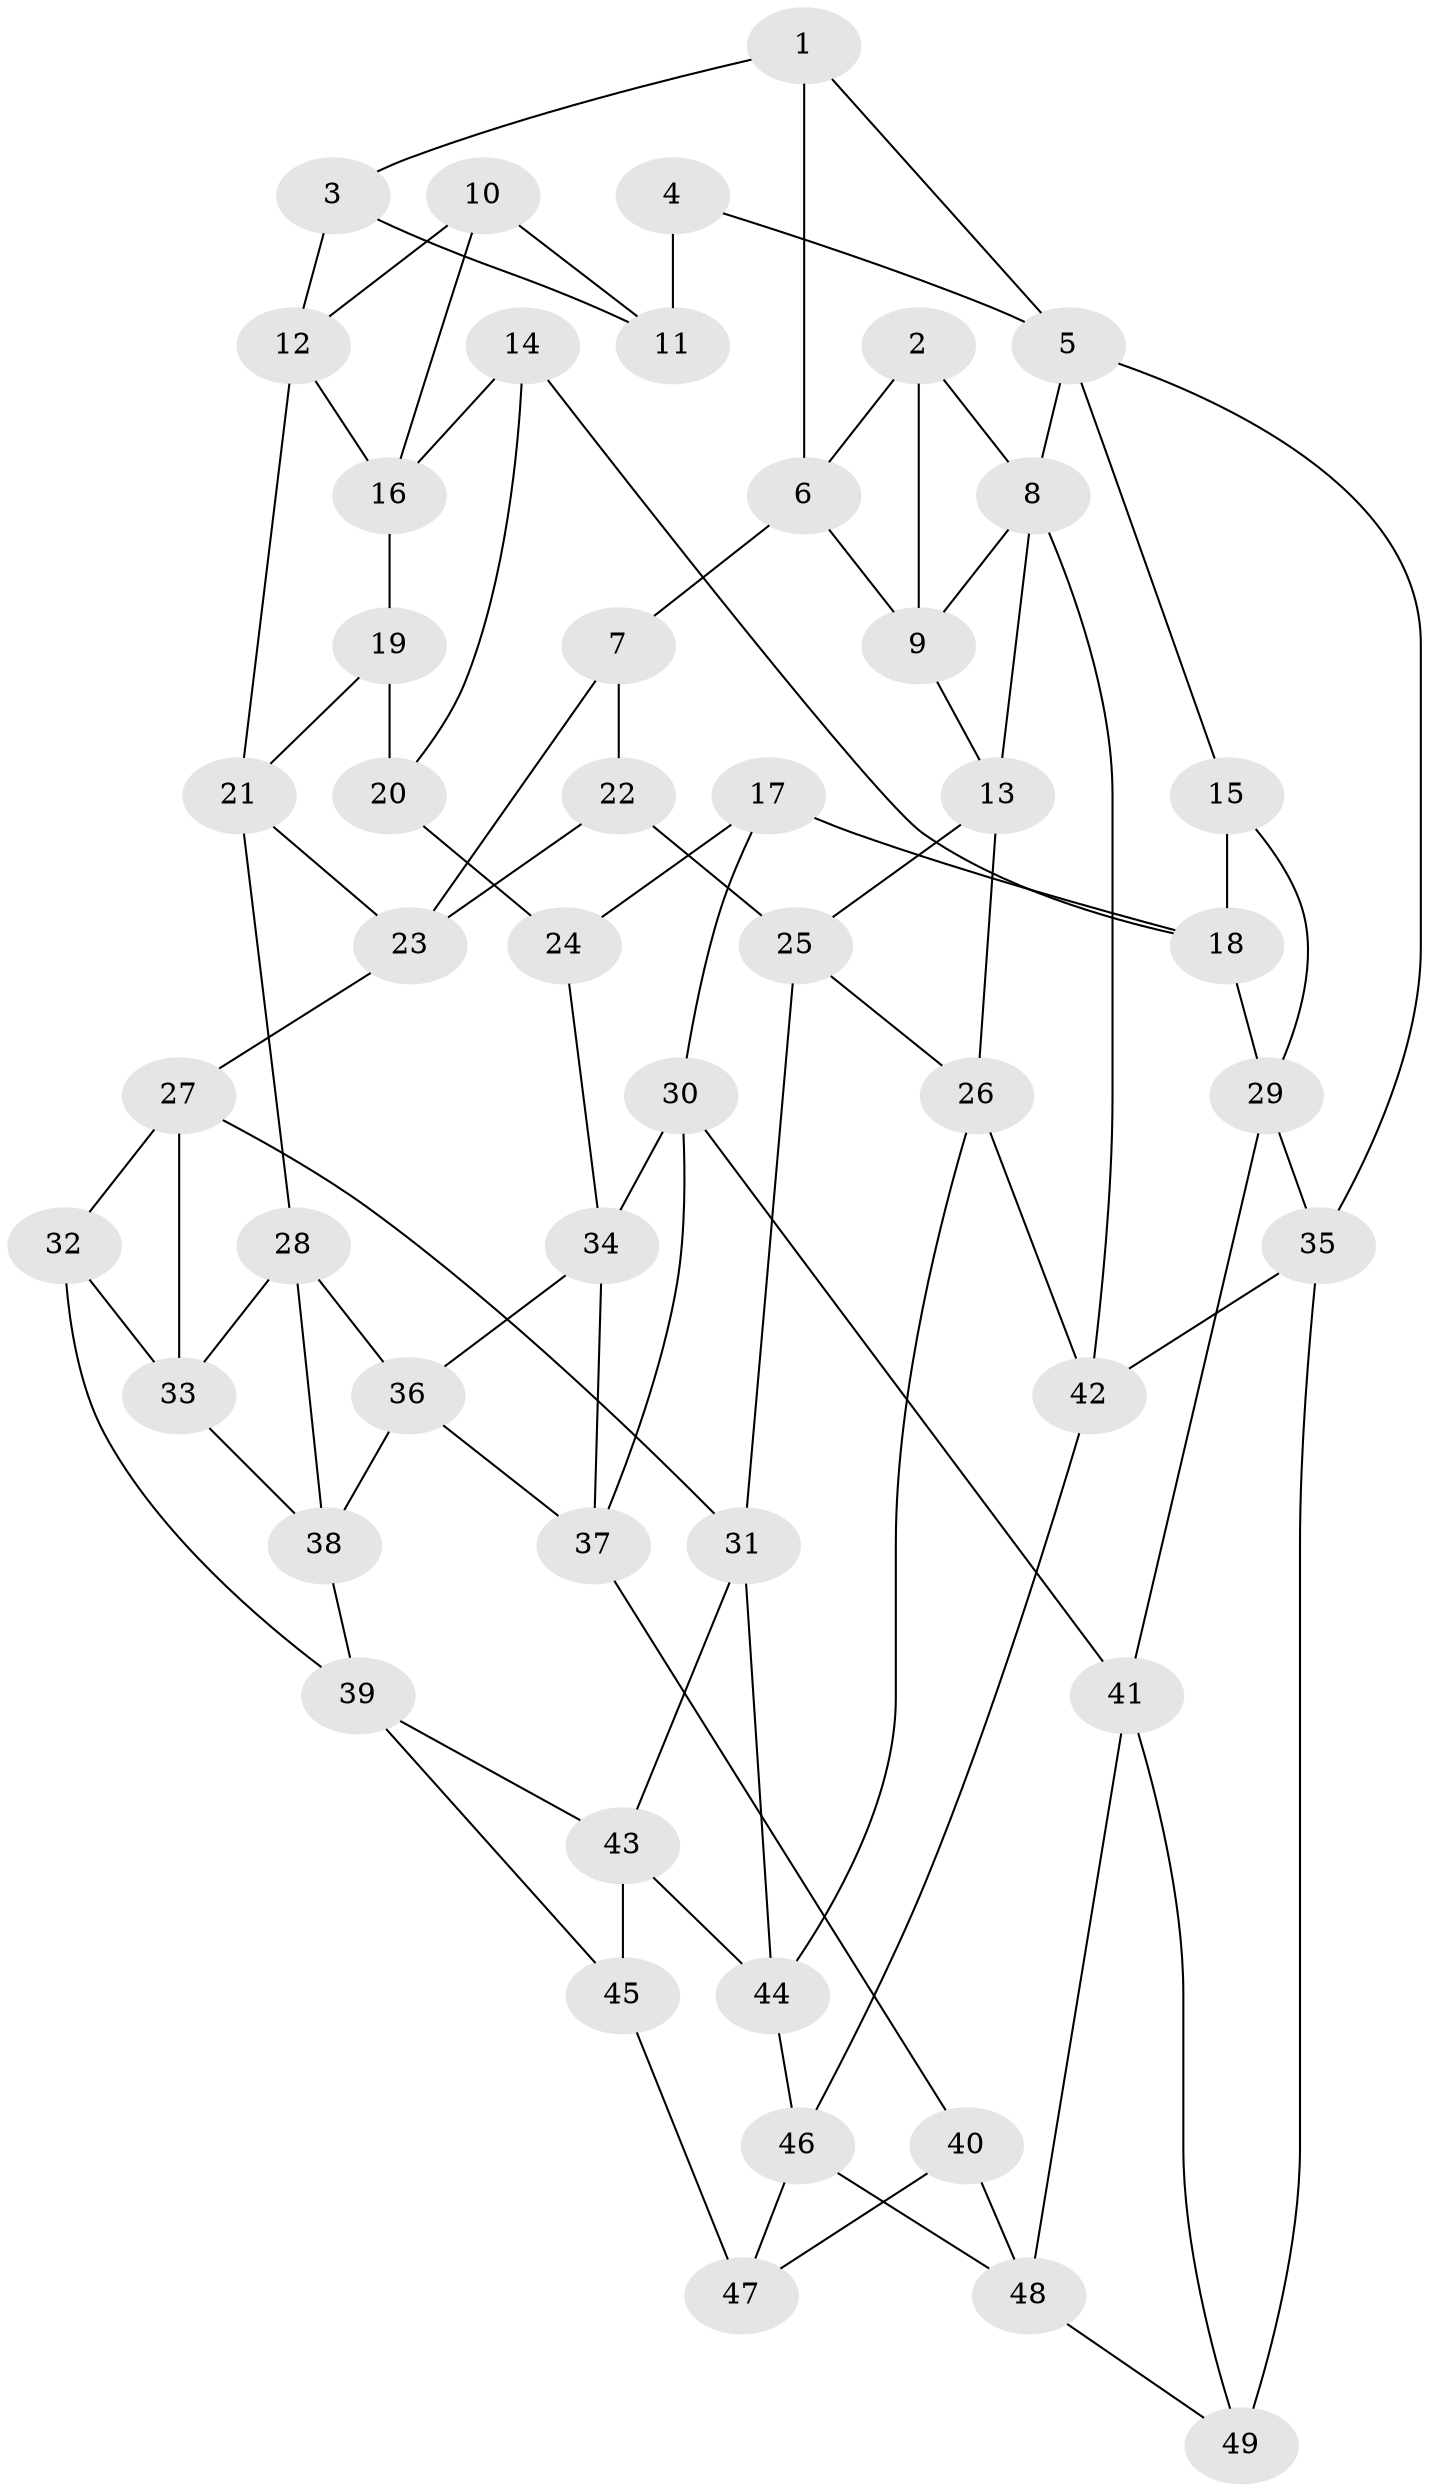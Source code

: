 // original degree distribution, {3: 0.02040816326530612, 5: 0.5102040816326531, 6: 0.22448979591836735, 4: 0.24489795918367346}
// Generated by graph-tools (version 1.1) at 2025/03/03/09/25 03:03:14]
// undirected, 49 vertices, 89 edges
graph export_dot {
graph [start="1"]
  node [color=gray90,style=filled];
  1;
  2;
  3;
  4;
  5;
  6;
  7;
  8;
  9;
  10;
  11;
  12;
  13;
  14;
  15;
  16;
  17;
  18;
  19;
  20;
  21;
  22;
  23;
  24;
  25;
  26;
  27;
  28;
  29;
  30;
  31;
  32;
  33;
  34;
  35;
  36;
  37;
  38;
  39;
  40;
  41;
  42;
  43;
  44;
  45;
  46;
  47;
  48;
  49;
  1 -- 3 [weight=1.0];
  1 -- 5 [weight=1.0];
  1 -- 6 [weight=1.0];
  2 -- 6 [weight=1.0];
  2 -- 8 [weight=1.0];
  2 -- 9 [weight=3.0];
  3 -- 11 [weight=1.0];
  3 -- 12 [weight=1.0];
  4 -- 5 [weight=1.0];
  4 -- 11 [weight=2.0];
  5 -- 8 [weight=1.0];
  5 -- 15 [weight=1.0];
  5 -- 35 [weight=1.0];
  6 -- 7 [weight=1.0];
  6 -- 9 [weight=1.0];
  7 -- 22 [weight=1.0];
  7 -- 23 [weight=1.0];
  8 -- 9 [weight=1.0];
  8 -- 13 [weight=1.0];
  8 -- 42 [weight=1.0];
  9 -- 13 [weight=1.0];
  10 -- 11 [weight=1.0];
  10 -- 12 [weight=1.0];
  10 -- 16 [weight=1.0];
  12 -- 16 [weight=1.0];
  12 -- 21 [weight=1.0];
  13 -- 25 [weight=1.0];
  13 -- 26 [weight=1.0];
  14 -- 16 [weight=1.0];
  14 -- 18 [weight=1.0];
  14 -- 20 [weight=1.0];
  15 -- 18 [weight=1.0];
  15 -- 29 [weight=1.0];
  16 -- 19 [weight=1.0];
  17 -- 18 [weight=1.0];
  17 -- 24 [weight=1.0];
  17 -- 30 [weight=1.0];
  18 -- 29 [weight=1.0];
  19 -- 20 [weight=1.0];
  19 -- 21 [weight=1.0];
  20 -- 24 [weight=2.0];
  21 -- 23 [weight=1.0];
  21 -- 28 [weight=1.0];
  22 -- 23 [weight=1.0];
  22 -- 25 [weight=2.0];
  23 -- 27 [weight=1.0];
  24 -- 34 [weight=1.0];
  25 -- 26 [weight=1.0];
  25 -- 31 [weight=1.0];
  26 -- 42 [weight=1.0];
  26 -- 44 [weight=1.0];
  27 -- 31 [weight=1.0];
  27 -- 32 [weight=1.0];
  27 -- 33 [weight=1.0];
  28 -- 33 [weight=1.0];
  28 -- 36 [weight=1.0];
  28 -- 38 [weight=1.0];
  29 -- 35 [weight=1.0];
  29 -- 41 [weight=1.0];
  30 -- 34 [weight=1.0];
  30 -- 37 [weight=1.0];
  30 -- 41 [weight=1.0];
  31 -- 43 [weight=1.0];
  31 -- 44 [weight=1.0];
  32 -- 33 [weight=1.0];
  32 -- 39 [weight=1.0];
  33 -- 38 [weight=1.0];
  34 -- 36 [weight=1.0];
  34 -- 37 [weight=1.0];
  35 -- 42 [weight=1.0];
  35 -- 49 [weight=2.0];
  36 -- 37 [weight=1.0];
  36 -- 38 [weight=1.0];
  37 -- 40 [weight=1.0];
  38 -- 39 [weight=1.0];
  39 -- 43 [weight=1.0];
  39 -- 45 [weight=1.0];
  40 -- 47 [weight=1.0];
  40 -- 48 [weight=1.0];
  41 -- 48 [weight=1.0];
  41 -- 49 [weight=1.0];
  42 -- 46 [weight=1.0];
  43 -- 44 [weight=1.0];
  43 -- 45 [weight=1.0];
  44 -- 46 [weight=1.0];
  45 -- 47 [weight=2.0];
  46 -- 47 [weight=1.0];
  46 -- 48 [weight=1.0];
  48 -- 49 [weight=1.0];
}
